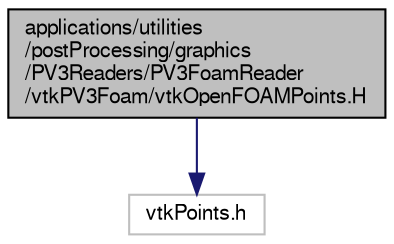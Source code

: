 digraph "applications/utilities/postProcessing/graphics/PV3Readers/PV3FoamReader/vtkPV3Foam/vtkOpenFOAMPoints.H"
{
  bgcolor="transparent";
  edge [fontname="FreeSans",fontsize="10",labelfontname="FreeSans",labelfontsize="10"];
  node [fontname="FreeSans",fontsize="10",shape=record];
  Node0 [label="applications/utilities\l/postProcessing/graphics\l/PV3Readers/PV3FoamReader\l/vtkPV3Foam/vtkOpenFOAMPoints.H",height=0.2,width=0.4,color="black", fillcolor="grey75", style="filled", fontcolor="black"];
  Node0 -> Node1 [color="midnightblue",fontsize="10",style="solid",fontname="FreeSans"];
  Node1 [label="vtkPoints.h",height=0.2,width=0.4,color="grey75"];
}
